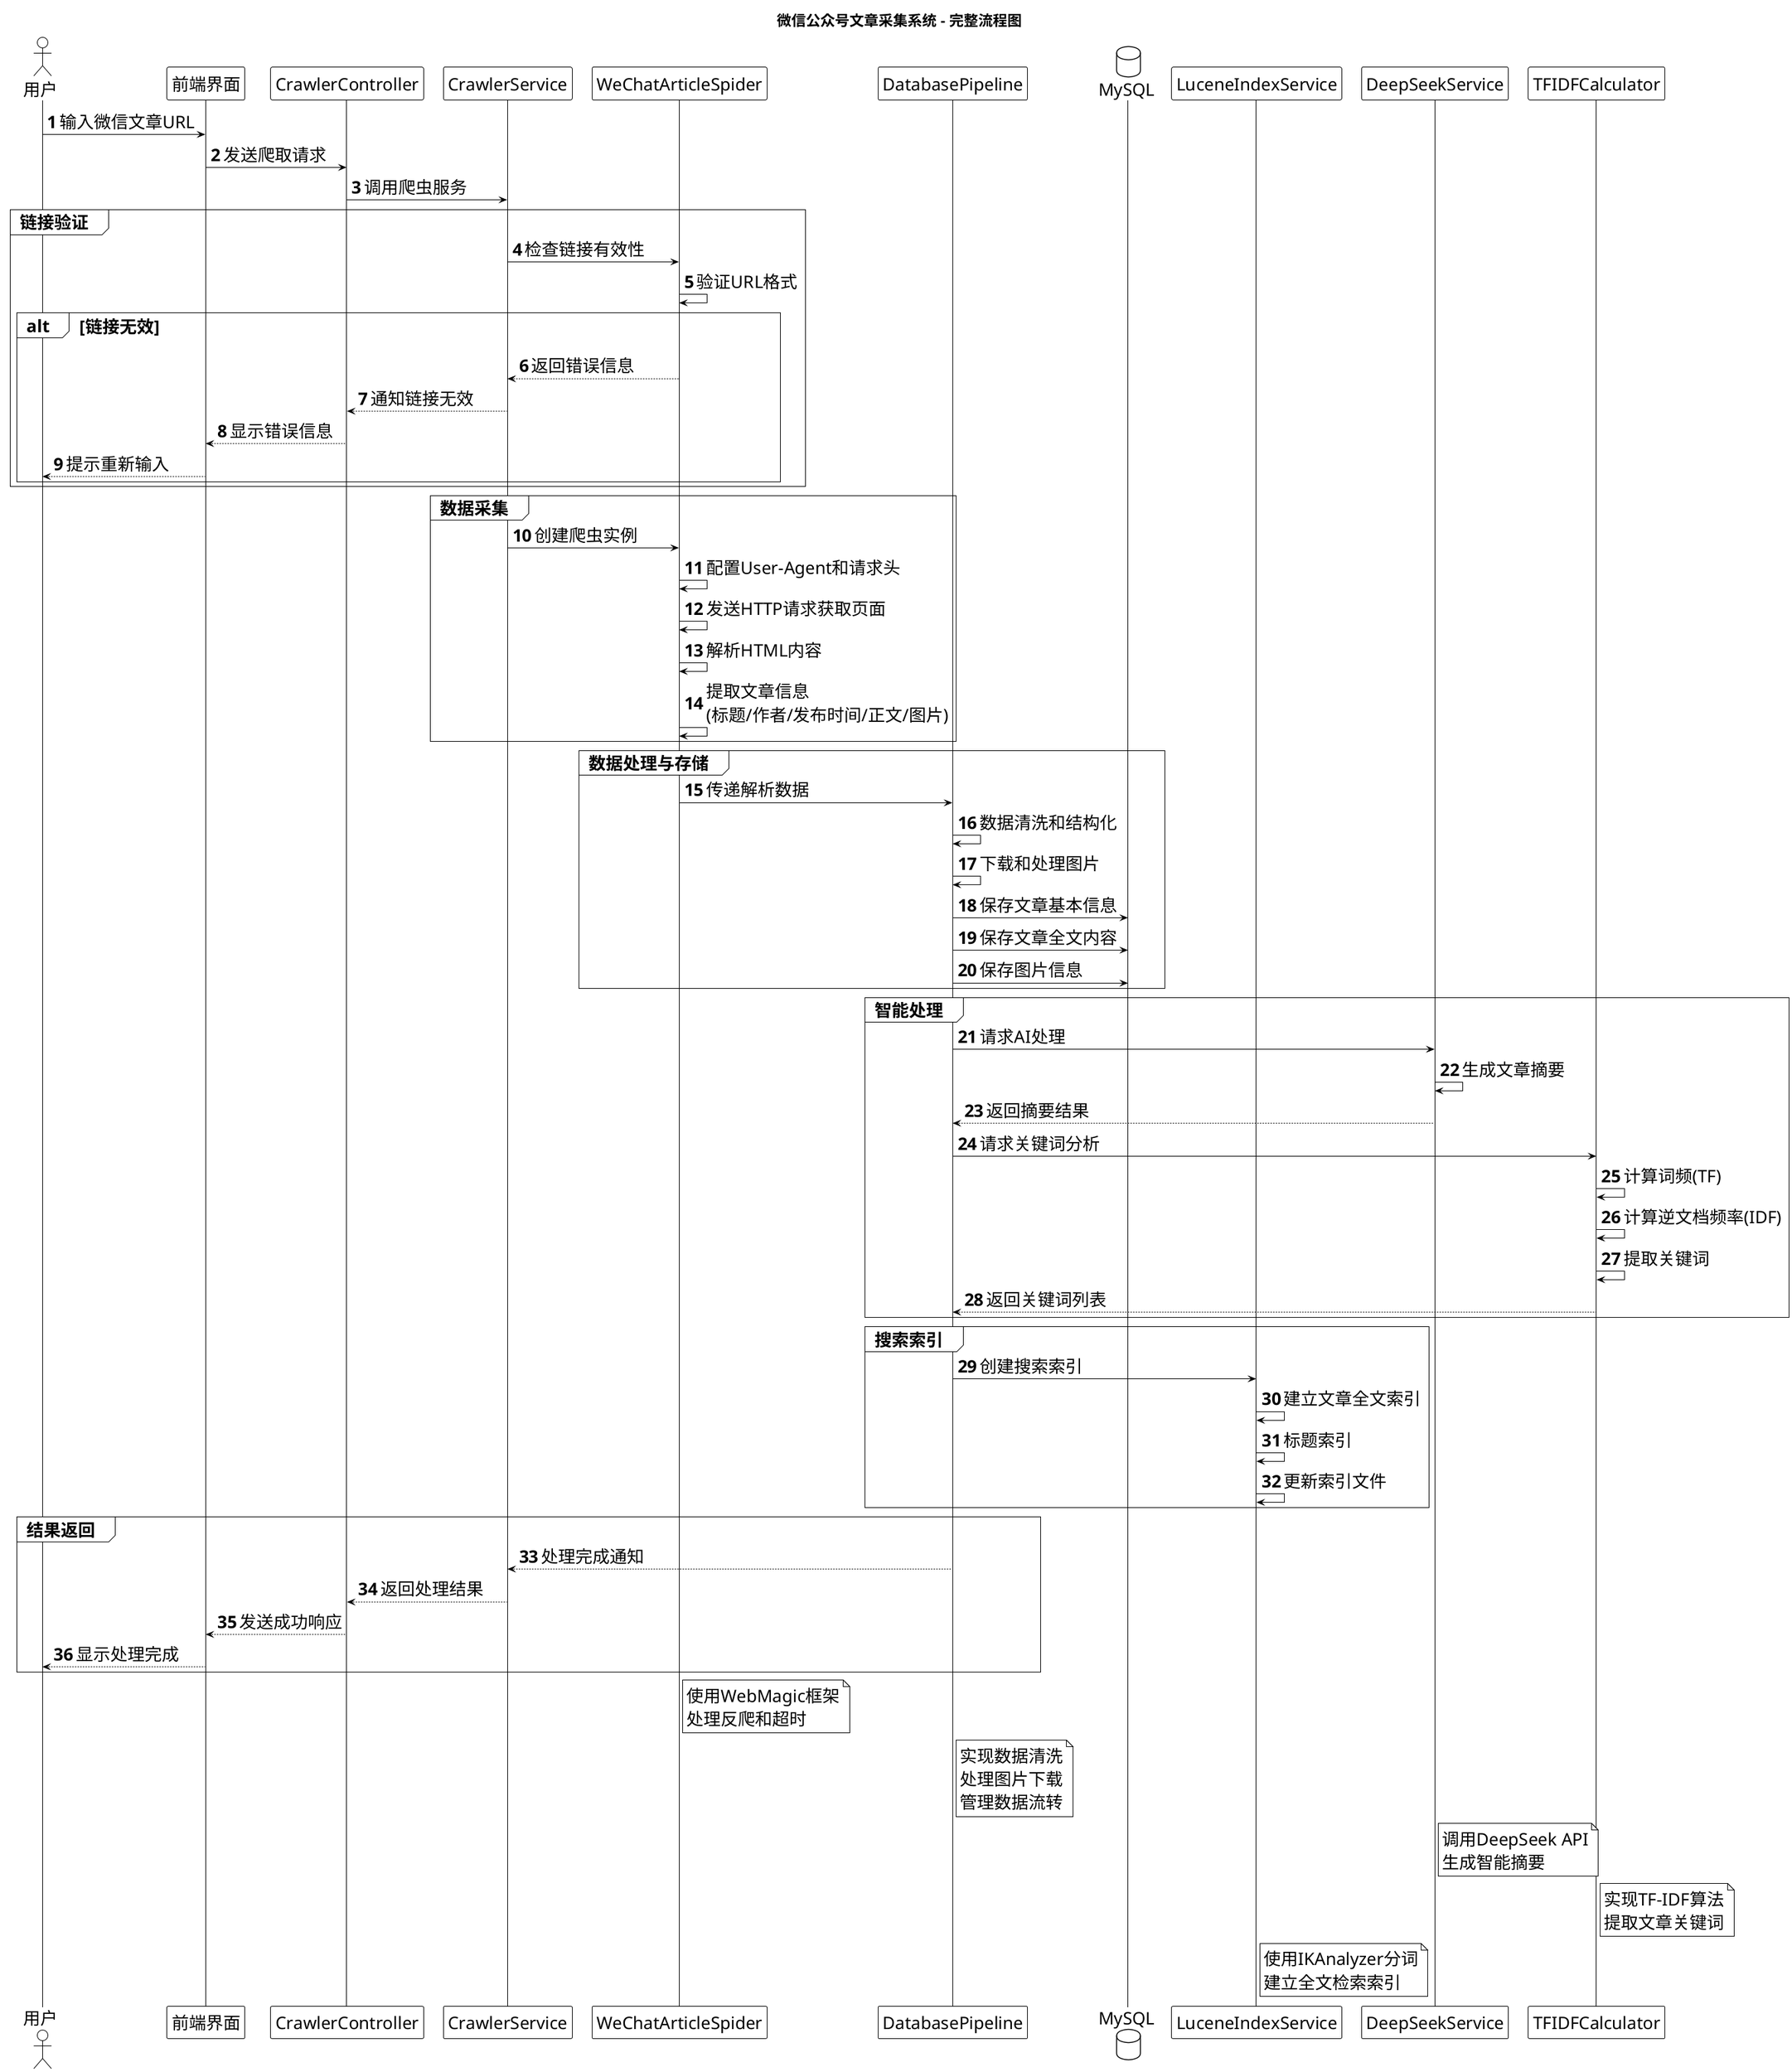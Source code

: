 @startuml
!theme plain
skinparam monochrome true
skinparam defaultFontSize 26

skinparam {
    ArrowColor Black
    BorderColor Black
}

title 微信公众号文章采集系统 - 完整流程图

' 定义参与者
actor "用户" as User
participant "前端界面" as Frontend
participant "CrawlerController" as Controller
participant "CrawlerService" as Service
participant "WeChatArticleSpider" as Spider
participant "DatabasePipeline" as Pipeline
database "MySQL" as DB
participant "LuceneIndexService" as Lucene
participant "DeepSeekService" as DeepSeek
participant "TFIDFCalculator" as TFIDF

' 定义流程
autonumber
User -> Frontend : 输入微信文章URL
Frontend -> Controller : 发送爬取请求
Controller -> Service : 调用爬虫服务

group 链接验证
    Service -> Spider : 检查链接有效性
    Spider -> Spider : 验证URL格式
    alt 链接无效
        Spider --> Service : 返回错误信息
        Service --> Controller : 通知链接无效
        Controller --> Frontend : 显示错误信息
        Frontend --> User : 提示重新输入
    end
end

group 数据采集
    Service -> Spider : 创建爬虫实例
    Spider -> Spider : 配置User-Agent和请求头
    Spider -> Spider : 发送HTTP请求获取页面
    Spider -> Spider : 解析HTML内容
    Spider -> Spider : 提取文章信息\n(标题/作者/发布时间/正文/图片)
end

group 数据处理与存储
    Spider -> Pipeline : 传递解析数据
    Pipeline -> Pipeline : 数据清洗和结构化
    Pipeline -> Pipeline : 下载和处理图片
    Pipeline -> DB : 保存文章基本信息
    Pipeline -> DB : 保存文章全文内容
    Pipeline -> DB : 保存图片信息
end

group 智能处理
    Pipeline -> DeepSeek : 请求AI处理
    DeepSeek -> DeepSeek : 生成文章摘要
    DeepSeek --> Pipeline : 返回摘要结果
    
    Pipeline -> TFIDF : 请求关键词分析
    TFIDF -> TFIDF : 计算词频(TF)
    TFIDF -> TFIDF : 计算逆文档频率(IDF)
    TFIDF -> TFIDF : 提取关键词
    TFIDF --> Pipeline : 返回关键词列表
end

group 搜索索引
    Pipeline -> Lucene : 创建搜索索引
    Lucene -> Lucene : 建立文章全文索引
    Lucene -> Lucene : 标题索引
    Lucene -> Lucene : 更新索引文件
end

group 结果返回
    Pipeline --> Service : 处理完成通知
    Service --> Controller : 返回处理结果
    Controller --> Frontend : 发送成功响应
    Frontend --> User : 显示处理完成
end

' 注释说明
note right of Spider
  使用WebMagic框架
  处理反爬和超时
end note

note right of Pipeline
  实现数据清洗
  处理图片下载
  管理数据流转
end note

note right of DeepSeek
  调用DeepSeek API
  生成智能摘要
end note

note right of TFIDF
  实现TF-IDF算法
  提取文章关键词
end note

note right of Lucene
  使用IKAnalyzer分词
  建立全文检索索引
end note

@enduml